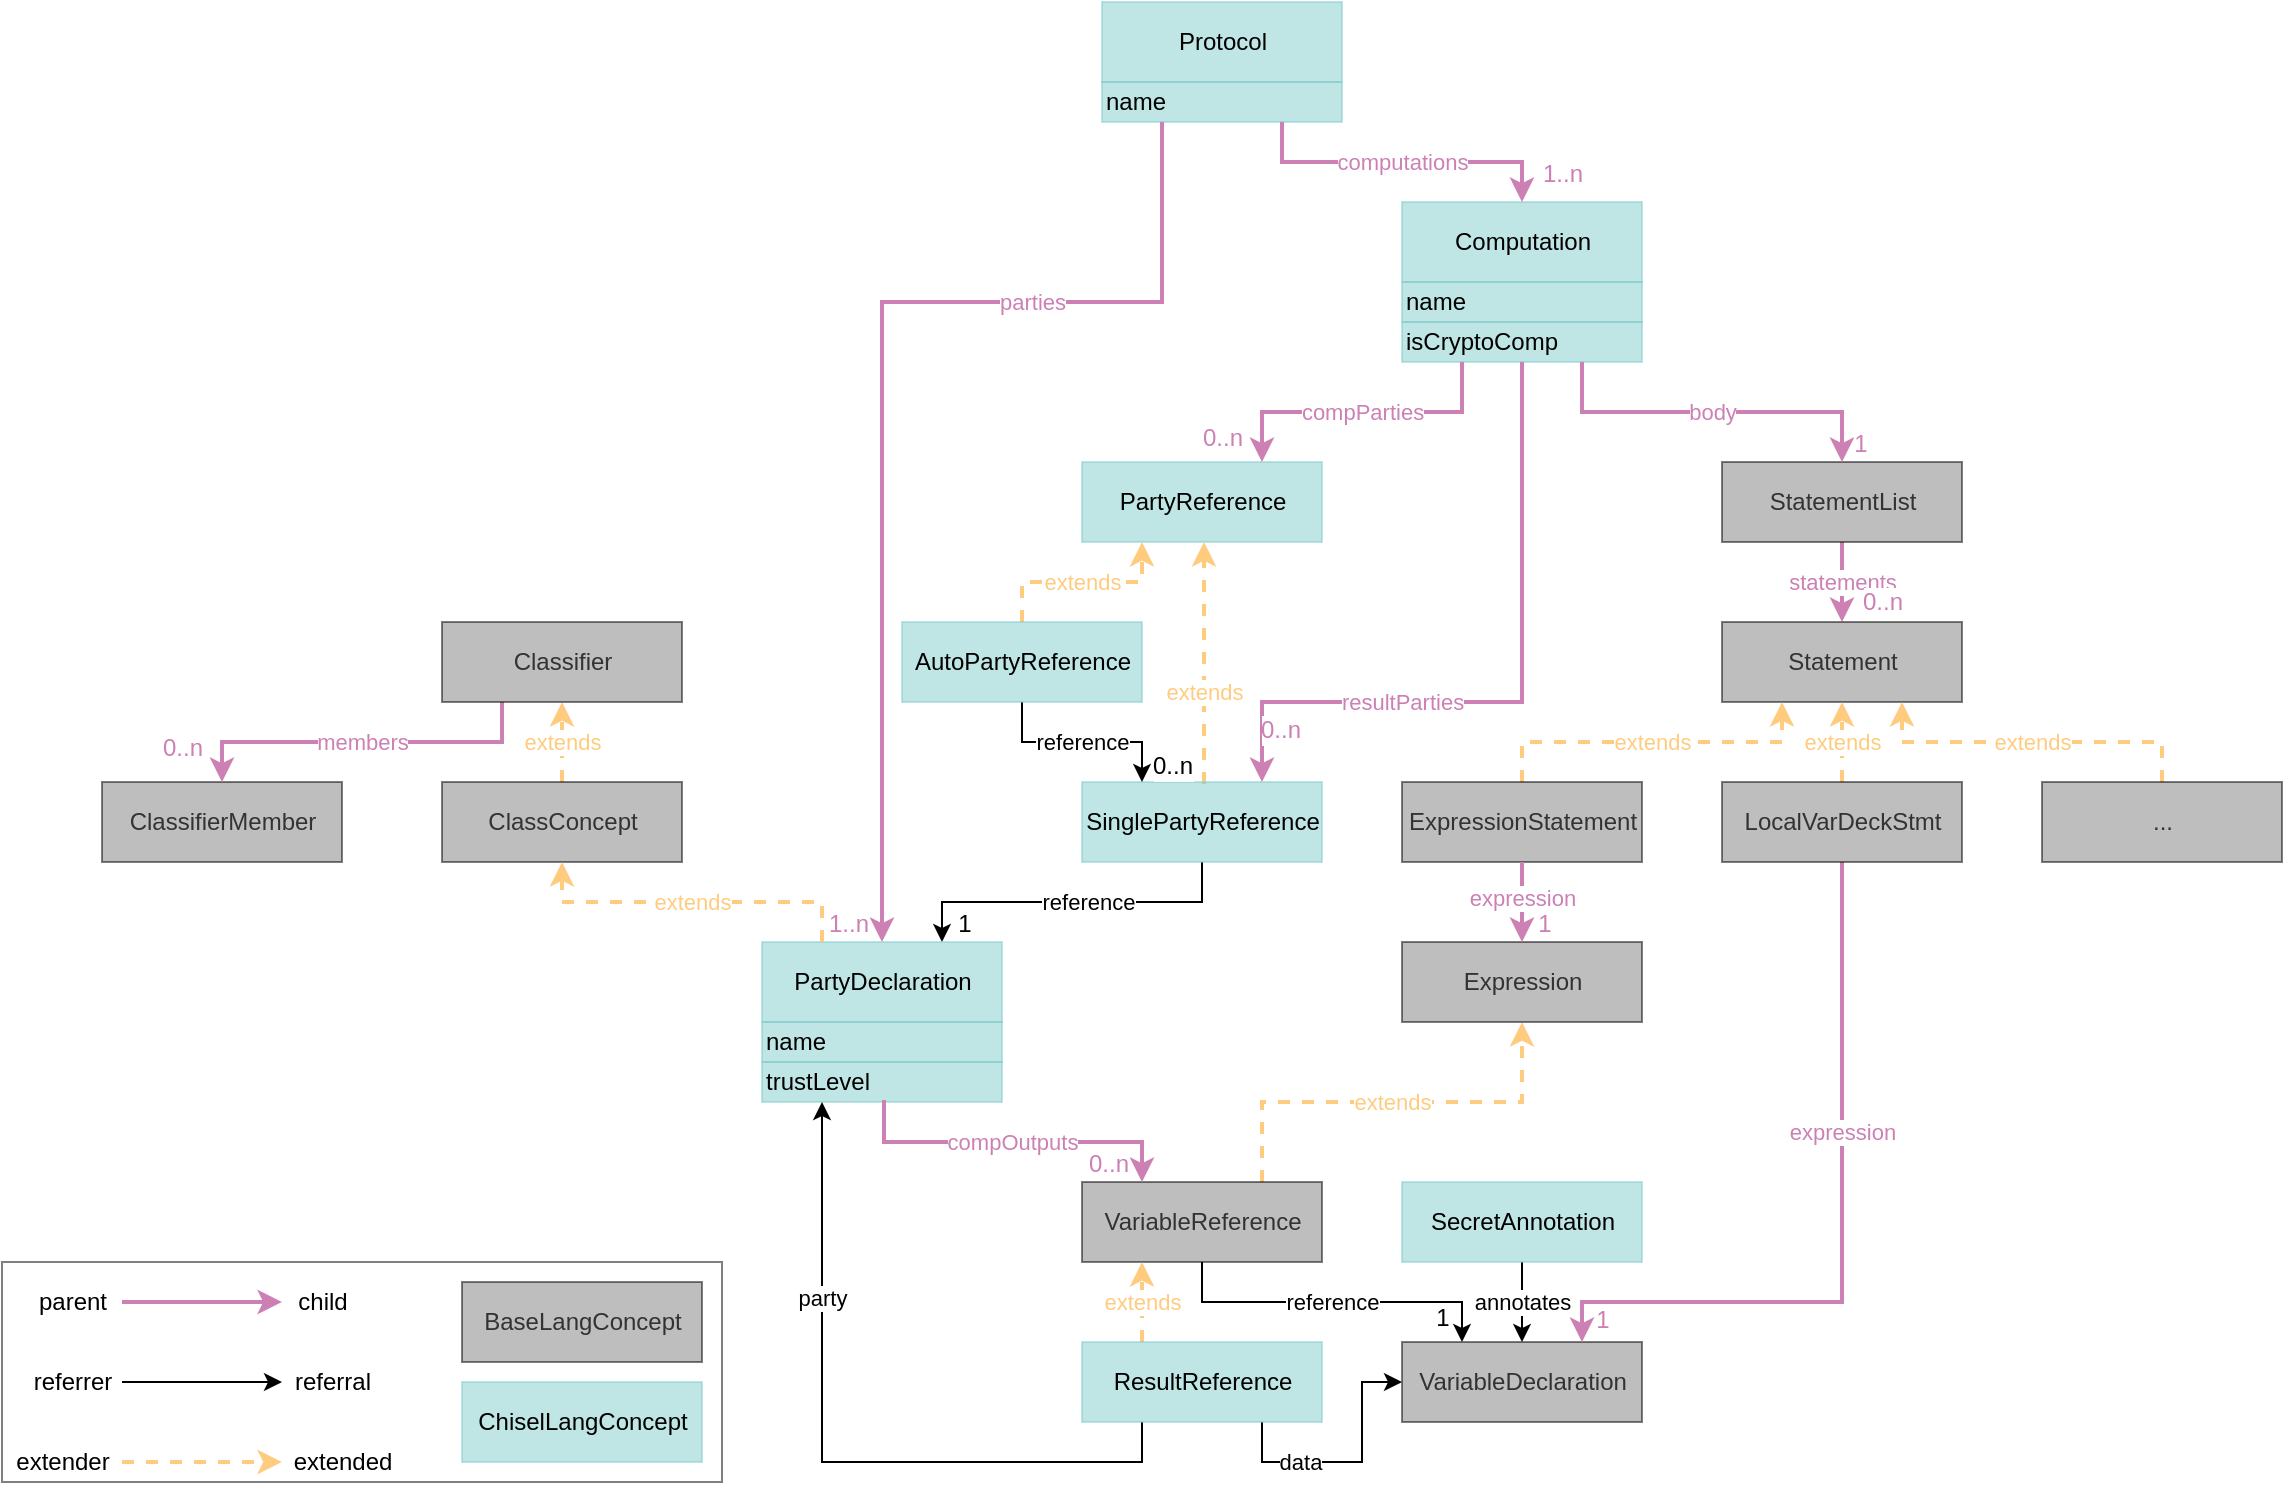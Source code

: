<mxfile version="12.5.3" type="device"><diagram id="C5RBs43oDa-KdzZeNtuy" name="Page-1"><mxGraphModel dx="2178" dy="893" grid="1" gridSize="10" guides="1" tooltips="1" connect="1" arrows="1" fold="1" page="1" pageScale="1" pageWidth="827" pageHeight="1169" math="0" shadow="0"><root><mxCell id="WIyWlLk6GJQsqaUBKTNV-0"/><mxCell id="WIyWlLk6GJQsqaUBKTNV-1" parent="WIyWlLk6GJQsqaUBKTNV-0"/><mxCell id="5RTyx34YN-kH-CKHKLqB-13" value="ClassifierMember" style="html=1;fillColor=#7F7F7F;strokeColor=#000000;fontColor=#333333;opacity=50;" parent="WIyWlLk6GJQsqaUBKTNV-1" vertex="1"><mxGeometry x="-490" y="480" width="120" height="40" as="geometry"/></mxCell><mxCell id="5RTyx34YN-kH-CKHKLqB-48" value="&lt;font color=&quot;#cc80b3&quot;&gt;statements&lt;/font&gt;" style="edgeStyle=orthogonalEdgeStyle;rounded=0;orthogonalLoop=1;jettySize=auto;html=1;exitX=0.5;exitY=1;exitDx=0;exitDy=0;entryX=0.5;entryY=0;entryDx=0;entryDy=0;strokeWidth=2;strokeColor=#CC80B3;" parent="WIyWlLk6GJQsqaUBKTNV-1" source="5RTyx34YN-kH-CKHKLqB-20" target="5RTyx34YN-kH-CKHKLqB-21" edge="1"><mxGeometry relative="1" as="geometry"/></mxCell><mxCell id="5RTyx34YN-kH-CKHKLqB-49" value="0..n" style="text;html=1;align=center;verticalAlign=middle;resizable=0;points=[];labelBackgroundColor=#ffffff;fontColor=#CC80B3;" parent="5RTyx34YN-kH-CKHKLqB-48" vertex="1" connectable="0"><mxGeometry x="0.723" relative="1" as="geometry"><mxPoint x="20" y="-4.45" as="offset"/></mxGeometry></mxCell><mxCell id="5RTyx34YN-kH-CKHKLqB-20" value="StatementList" style="html=1;fillColor=#7F7F7F;strokeColor=#000000;fontColor=#333333;opacity=50;" parent="WIyWlLk6GJQsqaUBKTNV-1" vertex="1"><mxGeometry x="320" y="320" width="120" height="40" as="geometry"/></mxCell><mxCell id="5RTyx34YN-kH-CKHKLqB-21" value="Statement" style="html=1;fillColor=#7F7F7F;strokeColor=#000000;fontColor=#333333;opacity=50;" parent="WIyWlLk6GJQsqaUBKTNV-1" vertex="1"><mxGeometry x="320" y="400" width="120" height="40" as="geometry"/></mxCell><mxCell id="5RTyx34YN-kH-CKHKLqB-24" value="" style="group;fillColor=#80CCCC;strokeColor=#80CCCC;opacity=0;" parent="WIyWlLk6GJQsqaUBKTNV-1" vertex="1" connectable="0"><mxGeometry x="160" y="190" width="120" height="80" as="geometry"/></mxCell><mxCell id="5RTyx34YN-kH-CKHKLqB-11" value="Computation" style="html=1;fillColor=#80CCCC;strokeColor=#80CCCC;opacity=50;" parent="5RTyx34YN-kH-CKHKLqB-24" vertex="1"><mxGeometry width="120" height="40" as="geometry"/></mxCell><mxCell id="5RTyx34YN-kH-CKHKLqB-16" value="isCryptoComp" style="html=1;align=left;fillColor=#80CCCC;strokeColor=#80CCCC;opacity=50;" parent="5RTyx34YN-kH-CKHKLqB-24" vertex="1"><mxGeometry y="60" width="120" height="20" as="geometry"/></mxCell><mxCell id="5RTyx34YN-kH-CKHKLqB-17" value="name" style="html=1;align=left;fillColor=#80CCCC;strokeColor=#80CCCC;opacity=50;" parent="5RTyx34YN-kH-CKHKLqB-24" vertex="1"><mxGeometry y="40" width="120" height="20" as="geometry"/></mxCell><mxCell id="5RTyx34YN-kH-CKHKLqB-25" value="" style="group;fillColor=#80CCCC;strokeColor=#80CCCC;verticalAlign=middle;opacity=0;" parent="WIyWlLk6GJQsqaUBKTNV-1" vertex="1" connectable="0"><mxGeometry x="10" y="90" width="120" height="60" as="geometry"/></mxCell><mxCell id="5RTyx34YN-kH-CKHKLqB-9" value="Protocol" style="html=1;strokeColor=#80CCCC;fillColor=#80CCCC;opacity=50;" parent="5RTyx34YN-kH-CKHKLqB-25" vertex="1"><mxGeometry width="120" height="40" as="geometry"/></mxCell><mxCell id="5RTyx34YN-kH-CKHKLqB-18" value="name" style="html=1;align=left;strokeColor=#80CCCC;fillColor=#80CCCC;opacity=50;" parent="5RTyx34YN-kH-CKHKLqB-25" vertex="1"><mxGeometry y="40" width="120" height="20" as="geometry"/></mxCell><mxCell id="5RTyx34YN-kH-CKHKLqB-61" value="reference" style="edgeStyle=orthogonalEdgeStyle;rounded=0;jumpStyle=none;orthogonalLoop=1;jettySize=auto;html=1;exitX=0.5;exitY=1;exitDx=0;exitDy=0;strokeColor=#000000;entryX=0.75;entryY=0;entryDx=0;entryDy=0;" parent="WIyWlLk6GJQsqaUBKTNV-1" source="5RTyx34YN-kH-CKHKLqB-30" target="5RTyx34YN-kH-CKHKLqB-59" edge="1"><mxGeometry x="-0.091" relative="1" as="geometry"><mxPoint as="offset"/></mxGeometry></mxCell><mxCell id="5RTyx34YN-kH-CKHKLqB-62" value="1" style="text;html=1;align=center;verticalAlign=middle;resizable=0;points=[];labelBackgroundColor=#ffffff;" parent="5RTyx34YN-kH-CKHKLqB-61" vertex="1" connectable="0"><mxGeometry x="0.886" y="-1" relative="1" as="geometry"><mxPoint x="11.28" y="0.33" as="offset"/></mxGeometry></mxCell><mxCell id="5RTyx34YN-kH-CKHKLqB-32" value="PartyReference" style="html=1;fillColor=#80CCCC;strokeColor=#80CCCC;opacity=50;" parent="WIyWlLk6GJQsqaUBKTNV-1" vertex="1"><mxGeometry y="320" width="120" height="40" as="geometry"/></mxCell><mxCell id="5RTyx34YN-kH-CKHKLqB-33" value="&lt;font color=&quot;#cc80b3&quot;&gt;resultParties&lt;/font&gt;" style="edgeStyle=elbowEdgeStyle;rounded=0;orthogonalLoop=1;jettySize=auto;html=1;exitX=0.5;exitY=1;exitDx=0;exitDy=0;entryX=0.75;entryY=0;entryDx=0;entryDy=0;strokeWidth=2;strokeColor=#CC80B3;jumpStyle=none;elbow=vertical;" parent="WIyWlLk6GJQsqaUBKTNV-1" source="5RTyx34YN-kH-CKHKLqB-16" target="5RTyx34YN-kH-CKHKLqB-30" edge="1"><mxGeometry y="-60" relative="1" as="geometry"><mxPoint x="150" y="437" as="targetPoint"/><Array as="points"><mxPoint x="120" y="440"/><mxPoint x="160" y="420"/><mxPoint x="90" y="370"/><mxPoint x="100" y="370"/><mxPoint x="230" y="370"/><mxPoint x="130" y="370"/><mxPoint x="160" y="440"/><mxPoint x="160" y="400"/><mxPoint x="130" y="400"/><mxPoint x="160" y="440"/></Array><mxPoint x="-60" y="60" as="offset"/></mxGeometry></mxCell><mxCell id="5RTyx34YN-kH-CKHKLqB-40" value="0..n" style="text;html=1;align=center;verticalAlign=middle;resizable=0;points=[];labelBackgroundColor=#ffffff;fontColor=#CC80B3;" parent="5RTyx34YN-kH-CKHKLqB-33" vertex="1" connectable="0"><mxGeometry x="0.776" y="-2" relative="1" as="geometry"><mxPoint x="10.5" y="11.86" as="offset"/></mxGeometry></mxCell><mxCell id="5RTyx34YN-kH-CKHKLqB-34" value="&lt;font color=&quot;#cc80b3&quot;&gt;body&lt;/font&gt;" style="edgeStyle=orthogonalEdgeStyle;rounded=0;orthogonalLoop=1;jettySize=auto;html=1;exitX=0.75;exitY=1;exitDx=0;exitDy=0;entryX=0.5;entryY=0;entryDx=0;entryDy=0;strokeWidth=2;strokeColor=#CC80B3;" parent="WIyWlLk6GJQsqaUBKTNV-1" source="5RTyx34YN-kH-CKHKLqB-16" target="5RTyx34YN-kH-CKHKLqB-20" edge="1"><mxGeometry relative="1" as="geometry"/></mxCell><mxCell id="5RTyx34YN-kH-CKHKLqB-39" value="1" style="text;html=1;align=center;verticalAlign=middle;resizable=0;points=[];labelBackgroundColor=#ffffff;fontColor=#CC80B3;" parent="5RTyx34YN-kH-CKHKLqB-34" vertex="1" connectable="0"><mxGeometry x="0.856" y="-1" relative="1" as="geometry"><mxPoint x="10.14" y="4.14" as="offset"/></mxGeometry></mxCell><mxCell id="5RTyx34YN-kH-CKHKLqB-35" value="&lt;font color=&quot;#cc80b3&quot;&gt;compParties&lt;/font&gt;" style="edgeStyle=orthogonalEdgeStyle;rounded=0;orthogonalLoop=1;jettySize=auto;html=1;exitX=0.25;exitY=1;exitDx=0;exitDy=0;entryX=0.75;entryY=0;entryDx=0;entryDy=0;strokeWidth=2;strokeColor=#CC80B3;" parent="WIyWlLk6GJQsqaUBKTNV-1" source="5RTyx34YN-kH-CKHKLqB-16" target="5RTyx34YN-kH-CKHKLqB-32" edge="1"><mxGeometry relative="1" as="geometry"><mxPoint as="offset"/></mxGeometry></mxCell><mxCell id="5RTyx34YN-kH-CKHKLqB-41" value="0..n" style="text;html=1;align=center;verticalAlign=middle;resizable=0;points=[];labelBackgroundColor=#ffffff;fontColor=#CC80B3;" parent="5RTyx34YN-kH-CKHKLqB-35" vertex="1" connectable="0"><mxGeometry x="0.9" y="-1" relative="1" as="geometry"><mxPoint x="-19.08" y="-4.98" as="offset"/></mxGeometry></mxCell><mxCell id="5RTyx34YN-kH-CKHKLqB-52" value="&lt;font color=&quot;#ffcc7f&quot;&gt;extends&lt;/font&gt;" style="edgeStyle=orthogonalEdgeStyle;rounded=0;orthogonalLoop=1;jettySize=auto;html=1;exitX=0.5;exitY=0;exitDx=0;exitDy=0;jumpStyle=none;strokeColor=#FFCC7F;dashed=1;strokeWidth=2;" parent="WIyWlLk6GJQsqaUBKTNV-1" source="5RTyx34YN-kH-CKHKLqB-30" edge="1"><mxGeometry x="-0.231" relative="1" as="geometry"><mxPoint x="61" y="360" as="targetPoint"/><Array as="points"><mxPoint x="61" y="480"/><mxPoint x="61" y="360"/></Array><mxPoint as="offset"/></mxGeometry></mxCell><mxCell id="5RTyx34YN-kH-CKHKLqB-30" value="SinglePartyReference" style="html=1;fillColor=#80CCCC;strokeColor=#80CCCC;opacity=50;" parent="WIyWlLk6GJQsqaUBKTNV-1" vertex="1"><mxGeometry y="480" width="120" height="40" as="geometry"/></mxCell><mxCell id="5RTyx34YN-kH-CKHKLqB-51" value="&lt;font color=&quot;#ffcc7f&quot;&gt;extends&lt;/font&gt;" style="edgeStyle=orthogonalEdgeStyle;rounded=0;orthogonalLoop=1;jettySize=auto;html=1;entryX=0.25;entryY=1;entryDx=0;entryDy=0;jumpStyle=none;strokeColor=#FFCC7F;dashed=1;exitX=0.5;exitY=0;exitDx=0;exitDy=0;strokeWidth=2;" parent="WIyWlLk6GJQsqaUBKTNV-1" source="5RTyx34YN-kH-CKHKLqB-46" target="5RTyx34YN-kH-CKHKLqB-32" edge="1"><mxGeometry x="-0.012" relative="1" as="geometry"><mxPoint x="-40" y="440" as="sourcePoint"/><Array as="points"><mxPoint x="-30" y="380"/><mxPoint x="30" y="380"/></Array><mxPoint as="offset"/></mxGeometry></mxCell><mxCell id="5RTyx34YN-kH-CKHKLqB-83" value="reference" style="edgeStyle=orthogonalEdgeStyle;rounded=0;jumpStyle=none;orthogonalLoop=1;jettySize=auto;html=1;exitX=0.5;exitY=1;exitDx=0;exitDy=0;entryX=0.25;entryY=0;entryDx=0;entryDy=0;strokeColor=#000000;" parent="WIyWlLk6GJQsqaUBKTNV-1" source="5RTyx34YN-kH-CKHKLqB-46" target="5RTyx34YN-kH-CKHKLqB-30" edge="1"><mxGeometry relative="1" as="geometry"><mxPoint as="offset"/></mxGeometry></mxCell><mxCell id="5RTyx34YN-kH-CKHKLqB-84" value="0..n" style="text;html=1;align=center;verticalAlign=middle;resizable=0;points=[];labelBackgroundColor=#ffffff;" parent="5RTyx34YN-kH-CKHKLqB-83" vertex="1" connectable="0"><mxGeometry x="0.869" relative="1" as="geometry"><mxPoint x="15.06" y="-2" as="offset"/></mxGeometry></mxCell><mxCell id="5RTyx34YN-kH-CKHKLqB-46" value="AutoPartyReference" style="html=1;fillColor=#80CCCC;strokeColor=#80CCCC;opacity=50;" parent="WIyWlLk6GJQsqaUBKTNV-1" vertex="1"><mxGeometry x="-90" y="400" width="120" height="40" as="geometry"/></mxCell><mxCell id="5RTyx34YN-kH-CKHKLqB-53" value="&lt;font color=&quot;#cc80b3&quot;&gt;computations&lt;/font&gt;" style="edgeStyle=orthogonalEdgeStyle;rounded=0;jumpStyle=none;orthogonalLoop=1;jettySize=auto;html=1;exitX=0.75;exitY=1;exitDx=0;exitDy=0;entryX=0.5;entryY=0;entryDx=0;entryDy=0;strokeColor=#CC80B3;strokeWidth=2;" parent="WIyWlLk6GJQsqaUBKTNV-1" source="5RTyx34YN-kH-CKHKLqB-18" target="5RTyx34YN-kH-CKHKLqB-11" edge="1"><mxGeometry relative="1" as="geometry"/></mxCell><mxCell id="5RTyx34YN-kH-CKHKLqB-54" value="1..n" style="text;html=1;align=center;verticalAlign=middle;resizable=0;points=[];labelBackgroundColor=#ffffff;fontColor=#CC80B3;" parent="5RTyx34YN-kH-CKHKLqB-53" vertex="1" connectable="0"><mxGeometry x="0.866" relative="1" as="geometry"><mxPoint x="19.96" y="-3.43" as="offset"/></mxGeometry></mxCell><mxCell id="5RTyx34YN-kH-CKHKLqB-55" value="&lt;font color=&quot;#cc80b3&quot;&gt;parties&lt;/font&gt;" style="edgeStyle=orthogonalEdgeStyle;rounded=0;jumpStyle=none;orthogonalLoop=1;jettySize=auto;html=1;exitX=0.25;exitY=1;exitDx=0;exitDy=0;entryX=0.5;entryY=0;entryDx=0;entryDy=0;strokeColor=#CC80B3;strokeWidth=2;" parent="WIyWlLk6GJQsqaUBKTNV-1" source="5RTyx34YN-kH-CKHKLqB-18" target="5RTyx34YN-kH-CKHKLqB-59" edge="1"><mxGeometry x="-0.429" relative="1" as="geometry"><Array as="points"><mxPoint x="41" y="240"/><mxPoint x="-99" y="240"/></Array><mxPoint as="offset"/></mxGeometry></mxCell><mxCell id="5RTyx34YN-kH-CKHKLqB-56" value="1..n" style="text;html=1;align=center;verticalAlign=middle;resizable=0;points=[];labelBackgroundColor=#ffffff;fontColor=#CC80B3;" parent="5RTyx34YN-kH-CKHKLqB-55" vertex="1" connectable="0"><mxGeometry x="0.945" y="-1" relative="1" as="geometry"><mxPoint x="-15.98" y="6.0" as="offset"/></mxGeometry></mxCell><mxCell id="5RTyx34YN-kH-CKHKLqB-65" value="" style="group;fillColor=#80CCCC;strokeColor=#80CCCC;verticalAlign=middle;opacity=0;" parent="WIyWlLk6GJQsqaUBKTNV-1" vertex="1" connectable="0"><mxGeometry x="-160" y="560" width="120" height="80" as="geometry"/></mxCell><mxCell id="5RTyx34YN-kH-CKHKLqB-63" value="trustLevel" style="html=1;align=left;strokeColor=#80CCCC;fillColor=#80CCCC;opacity=50;" parent="5RTyx34YN-kH-CKHKLqB-65" vertex="1"><mxGeometry y="60" width="120" height="20" as="geometry"/></mxCell><mxCell id="5RTyx34YN-kH-CKHKLqB-59" value="PartyDeclaration" style="html=1;strokeColor=#80CCCC;fillColor=#80CCCC;opacity=50;" parent="5RTyx34YN-kH-CKHKLqB-65" vertex="1"><mxGeometry width="120" height="40" as="geometry"/></mxCell><mxCell id="5RTyx34YN-kH-CKHKLqB-60" value="name" style="html=1;align=left;strokeColor=#80CCCC;fillColor=#80CCCC;opacity=50;" parent="5RTyx34YN-kH-CKHKLqB-65" vertex="1"><mxGeometry y="40" width="120" height="20" as="geometry"/></mxCell><mxCell id="5RTyx34YN-kH-CKHKLqB-74" value="reference" style="edgeStyle=orthogonalEdgeStyle;rounded=0;jumpStyle=none;orthogonalLoop=1;jettySize=auto;html=1;strokeColor=#000000;entryX=0.25;entryY=0;entryDx=0;entryDy=0;" parent="WIyWlLk6GJQsqaUBKTNV-1" source="5RTyx34YN-kH-CKHKLqB-66" target="5RTyx34YN-kH-CKHKLqB-73" edge="1"><mxGeometry relative="1" as="geometry"><Array as="points"><mxPoint x="130" y="740"/><mxPoint x="210" y="740"/></Array></mxGeometry></mxCell><mxCell id="5RTyx34YN-kH-CKHKLqB-125" value="1" style="text;html=1;align=center;verticalAlign=middle;resizable=0;points=[];labelBackgroundColor=#ffffff;" parent="5RTyx34YN-kH-CKHKLqB-74" vertex="1" connectable="0"><mxGeometry x="0.913" relative="1" as="geometry"><mxPoint x="-10.06" y="-4.68" as="offset"/></mxGeometry></mxCell><mxCell id="5RTyx34YN-kH-CKHKLqB-90" value="&lt;font color=&quot;#ffcc7f&quot;&gt;extends&lt;/font&gt;" style="edgeStyle=orthogonalEdgeStyle;rounded=0;jumpStyle=none;orthogonalLoop=1;jettySize=auto;html=1;exitX=0.75;exitY=0;exitDx=0;exitDy=0;entryX=0.5;entryY=1;entryDx=0;entryDy=0;dashed=1;strokeColor=#FFCC7F;strokeWidth=2;" parent="WIyWlLk6GJQsqaUBKTNV-1" source="5RTyx34YN-kH-CKHKLqB-66" target="5RTyx34YN-kH-CKHKLqB-89" edge="1"><mxGeometry relative="1" as="geometry"><mxPoint as="offset"/></mxGeometry></mxCell><mxCell id="5RTyx34YN-kH-CKHKLqB-66" value="VariableReference" style="html=1;fillColor=#7F7F7F;strokeColor=#000000;fontColor=#333333;opacity=50;" parent="WIyWlLk6GJQsqaUBKTNV-1" vertex="1"><mxGeometry y="680" width="120" height="40" as="geometry"/></mxCell><mxCell id="5RTyx34YN-kH-CKHKLqB-67" value="&lt;font color=&quot;#cc80b3&quot;&gt;members&lt;/font&gt;" style="edgeStyle=orthogonalEdgeStyle;rounded=0;jumpStyle=none;orthogonalLoop=1;jettySize=auto;html=1;exitX=0.25;exitY=1;exitDx=0;exitDy=0;strokeColor=#CC80B3;strokeWidth=2;entryX=0.5;entryY=0;entryDx=0;entryDy=0;" parent="WIyWlLk6GJQsqaUBKTNV-1" source="5RTyx34YN-kH-CKHKLqB-129" target="5RTyx34YN-kH-CKHKLqB-13" edge="1"><mxGeometry relative="1" as="geometry"><mxPoint x="-330" y="500" as="targetPoint"/></mxGeometry></mxCell><mxCell id="5RTyx34YN-kH-CKHKLqB-130" value="0..n" style="text;html=1;align=center;verticalAlign=middle;resizable=0;points=[];labelBackgroundColor=#ffffff;fontColor=#CC80B3;" parent="5RTyx34YN-kH-CKHKLqB-67" vertex="1" connectable="0"><mxGeometry x="0.863" y="-1" relative="1" as="geometry"><mxPoint x="-19.09" y="-4.46" as="offset"/></mxGeometry></mxCell><mxCell id="5RTyx34YN-kH-CKHKLqB-68" value="&lt;font color=&quot;#cc80b3&quot;&gt;compOutputs&lt;/font&gt;" style="edgeStyle=orthogonalEdgeStyle;rounded=0;jumpStyle=none;orthogonalLoop=1;jettySize=auto;html=1;strokeColor=#CC80B3;strokeWidth=2;exitX=0.5;exitY=1;exitDx=0;exitDy=0;" parent="WIyWlLk6GJQsqaUBKTNV-1" edge="1" source="5RTyx34YN-kH-CKHKLqB-63"><mxGeometry relative="1" as="geometry"><mxPoint x="-120" y="640" as="sourcePoint"/><Array as="points"><mxPoint x="-99" y="660"/><mxPoint x="30" y="660"/></Array><mxPoint x="30" y="680" as="targetPoint"/></mxGeometry></mxCell><mxCell id="5RTyx34YN-kH-CKHKLqB-126" value="0..n" style="text;html=1;align=center;verticalAlign=middle;resizable=0;points=[];labelBackgroundColor=#ffffff;fontColor=#CC80B3;" parent="5RTyx34YN-kH-CKHKLqB-68" vertex="1" connectable="0"><mxGeometry x="0.923" relative="1" as="geometry"><mxPoint x="-16.88" y="-2.61" as="offset"/></mxGeometry></mxCell><mxCell id="5RTyx34YN-kH-CKHKLqB-73" value="VariableDeclaration" style="html=1;fillColor=#7F7F7F;strokeColor=#000000;fontColor=#333333;opacity=50;" parent="WIyWlLk6GJQsqaUBKTNV-1" vertex="1"><mxGeometry x="160" y="760" width="120" height="40" as="geometry"/></mxCell><mxCell id="5RTyx34YN-kH-CKHKLqB-78" value="annotates" style="edgeStyle=orthogonalEdgeStyle;rounded=0;jumpStyle=none;orthogonalLoop=1;jettySize=auto;html=1;exitX=0.5;exitY=1;exitDx=0;exitDy=0;entryX=0.5;entryY=0;entryDx=0;entryDy=0;strokeColor=#000000;" parent="WIyWlLk6GJQsqaUBKTNV-1" source="5RTyx34YN-kH-CKHKLqB-77" target="5RTyx34YN-kH-CKHKLqB-73" edge="1"><mxGeometry relative="1" as="geometry"/></mxCell><mxCell id="5RTyx34YN-kH-CKHKLqB-77" value="SecretAnnotation" style="html=1;fillColor=#80CCCC;strokeColor=#80CCCC;opacity=50;" parent="WIyWlLk6GJQsqaUBKTNV-1" vertex="1"><mxGeometry x="160" y="680" width="120" height="40" as="geometry"/></mxCell><mxCell id="5RTyx34YN-kH-CKHKLqB-87" value="&lt;font color=&quot;#ffcc7f&quot;&gt;extends&lt;/font&gt;" style="edgeStyle=orthogonalEdgeStyle;rounded=0;jumpStyle=none;orthogonalLoop=1;jettySize=auto;html=1;exitX=0.25;exitY=0;exitDx=0;exitDy=0;entryX=0.25;entryY=1;entryDx=0;entryDy=0;strokeColor=#FFCC7F;strokeWidth=2;dashed=1;" parent="WIyWlLk6GJQsqaUBKTNV-1" source="5RTyx34YN-kH-CKHKLqB-86" target="5RTyx34YN-kH-CKHKLqB-66" edge="1"><mxGeometry relative="1" as="geometry"/></mxCell><mxCell id="5RTyx34YN-kH-CKHKLqB-137" value="party" style="edgeStyle=orthogonalEdgeStyle;rounded=0;jumpStyle=none;orthogonalLoop=1;jettySize=auto;html=1;exitX=0.25;exitY=1;exitDx=0;exitDy=0;entryX=0.25;entryY=1;entryDx=0;entryDy=0;strokeColor=#000000;strokeWidth=1;" parent="WIyWlLk6GJQsqaUBKTNV-1" source="5RTyx34YN-kH-CKHKLqB-86" target="5RTyx34YN-kH-CKHKLqB-63" edge="1"><mxGeometry x="0.457" relative="1" as="geometry"><mxPoint as="offset"/></mxGeometry></mxCell><mxCell id="5RTyx34YN-kH-CKHKLqB-138" value="data" style="edgeStyle=orthogonalEdgeStyle;rounded=0;jumpStyle=none;orthogonalLoop=1;jettySize=auto;html=1;exitX=0.75;exitY=1;exitDx=0;exitDy=0;entryX=0;entryY=0.5;entryDx=0;entryDy=0;strokeColor=#000000;strokeWidth=1;" parent="WIyWlLk6GJQsqaUBKTNV-1" source="5RTyx34YN-kH-CKHKLqB-86" target="5RTyx34YN-kH-CKHKLqB-73" edge="1"><mxGeometry x="-0.402" relative="1" as="geometry"><mxPoint as="offset"/></mxGeometry></mxCell><mxCell id="5RTyx34YN-kH-CKHKLqB-86" value="ResultReference" style="html=1;fillColor=#80CCCC;strokeColor=#80CCCC;opacity=50;" parent="WIyWlLk6GJQsqaUBKTNV-1" vertex="1"><mxGeometry y="760" width="120" height="40" as="geometry"/></mxCell><mxCell id="5RTyx34YN-kH-CKHKLqB-92" value="&lt;font color=&quot;#ffcc7f&quot;&gt;extends&lt;/font&gt;" style="edgeStyle=orthogonalEdgeStyle;rounded=0;jumpStyle=none;orthogonalLoop=1;jettySize=auto;html=1;exitX=0.5;exitY=0;exitDx=0;exitDy=0;entryX=0.25;entryY=1;entryDx=0;entryDy=0;dashed=1;strokeColor=#FFCC7F;strokeWidth=2;" parent="WIyWlLk6GJQsqaUBKTNV-1" source="5RTyx34YN-kH-CKHKLqB-91" target="5RTyx34YN-kH-CKHKLqB-21" edge="1"><mxGeometry relative="1" as="geometry"><mxPoint as="offset"/></mxGeometry></mxCell><mxCell id="5RTyx34YN-kH-CKHKLqB-91" value="ExpressionStatement" style="html=1;fillColor=#7F7F7F;strokeColor=#000000;fontColor=#333333;opacity=50;" parent="WIyWlLk6GJQsqaUBKTNV-1" vertex="1"><mxGeometry x="160" y="480" width="120" height="40" as="geometry"/></mxCell><mxCell id="5RTyx34YN-kH-CKHKLqB-96" value="&lt;font color=&quot;#ffcc7f&quot;&gt;extends&lt;/font&gt;" style="edgeStyle=orthogonalEdgeStyle;rounded=0;jumpStyle=none;orthogonalLoop=1;jettySize=auto;html=1;exitX=0.5;exitY=0;exitDx=0;exitDy=0;entryX=0.5;entryY=1;entryDx=0;entryDy=0;strokeColor=#FFCC7F;strokeWidth=2;dashed=1;" parent="WIyWlLk6GJQsqaUBKTNV-1" source="5RTyx34YN-kH-CKHKLqB-95" target="5RTyx34YN-kH-CKHKLqB-21" edge="1"><mxGeometry relative="1" as="geometry"/></mxCell><mxCell id="5RTyx34YN-kH-CKHKLqB-101" value="&lt;font color=&quot;#cc80b3&quot;&gt;expression&lt;/font&gt;" style="edgeStyle=orthogonalEdgeStyle;rounded=0;jumpStyle=none;orthogonalLoop=1;jettySize=auto;html=1;exitX=0.5;exitY=1;exitDx=0;exitDy=0;strokeColor=#CC80B3;strokeWidth=2;entryX=0.75;entryY=0;entryDx=0;entryDy=0;" parent="WIyWlLk6GJQsqaUBKTNV-1" source="5RTyx34YN-kH-CKHKLqB-95" target="5RTyx34YN-kH-CKHKLqB-73" edge="1"><mxGeometry x="-0.272" relative="1" as="geometry"><mxPoint x="180" y="877" as="targetPoint"/><Array as="points"><mxPoint x="360" y="740"/><mxPoint x="260" y="740"/></Array><mxPoint as="offset"/></mxGeometry></mxCell><mxCell id="5RTyx34YN-kH-CKHKLqB-124" value="1" style="text;html=1;align=center;verticalAlign=middle;resizable=0;points=[];labelBackgroundColor=#ffffff;fontColor=#CC80B3;" parent="5RTyx34YN-kH-CKHKLqB-101" vertex="1" connectable="0"><mxGeometry x="0.959" relative="1" as="geometry"><mxPoint x="10.02" y="-3.27" as="offset"/></mxGeometry></mxCell><mxCell id="5RTyx34YN-kH-CKHKLqB-95" value="LocalVarDeckStmt" style="html=1;fillColor=#7F7F7F;strokeColor=#000000;fontColor=#333333;opacity=50;" parent="WIyWlLk6GJQsqaUBKTNV-1" vertex="1"><mxGeometry x="320" y="480" width="120" height="40" as="geometry"/></mxCell><mxCell id="5RTyx34YN-kH-CKHKLqB-98" value="&lt;font color=&quot;#ffcc7f&quot;&gt;extends&lt;/font&gt;" style="edgeStyle=orthogonalEdgeStyle;rounded=0;jumpStyle=none;orthogonalLoop=1;jettySize=auto;html=1;exitX=0.5;exitY=0;exitDx=0;exitDy=0;entryX=0.75;entryY=1;entryDx=0;entryDy=0;dashed=1;strokeColor=#FFCC7F;strokeWidth=2;" parent="WIyWlLk6GJQsqaUBKTNV-1" source="5RTyx34YN-kH-CKHKLqB-97" target="5RTyx34YN-kH-CKHKLqB-21" edge="1"><mxGeometry relative="1" as="geometry"/></mxCell><mxCell id="5RTyx34YN-kH-CKHKLqB-97" value="..." style="html=1;fillColor=#7F7F7F;strokeColor=#000000;fontColor=#333333;opacity=50;" parent="WIyWlLk6GJQsqaUBKTNV-1" vertex="1"><mxGeometry x="480" y="480" width="120" height="40" as="geometry"/></mxCell><mxCell id="5RTyx34YN-kH-CKHKLqB-121" value="" style="group;fontColor=#333333;verticalAlign=middle;fillColor=none;opacity=50;gradientColor=#ffffff;strokeColor=#000000;" parent="WIyWlLk6GJQsqaUBKTNV-1" vertex="1" connectable="0"><mxGeometry x="-540" y="720" width="360" height="110" as="geometry"/></mxCell><mxCell id="5RTyx34YN-kH-CKHKLqB-106" value="" style="endArrow=classic;html=1;strokeColor=#CC80B3;strokeWidth=2;" parent="5RTyx34YN-kH-CKHKLqB-121" edge="1"><mxGeometry width="50" height="50" relative="1" as="geometry"><mxPoint x="60" y="20" as="sourcePoint"/><mxPoint x="140" y="20" as="targetPoint"/></mxGeometry></mxCell><mxCell id="5RTyx34YN-kH-CKHKLqB-107" value="child" style="text;html=1;align=center;verticalAlign=middle;resizable=0;points=[];autosize=1;" parent="5RTyx34YN-kH-CKHKLqB-121" vertex="1"><mxGeometry x="140" y="10" width="40" height="20" as="geometry"/></mxCell><mxCell id="5RTyx34YN-kH-CKHKLqB-112" value="parent" style="text;html=1;align=center;verticalAlign=middle;resizable=0;points=[];autosize=1;" parent="5RTyx34YN-kH-CKHKLqB-121" vertex="1"><mxGeometry x="10" y="10" width="50" height="20" as="geometry"/></mxCell><mxCell id="5RTyx34YN-kH-CKHKLqB-113" value="" style="endArrow=classic;html=1;strokeColor=#000000;strokeWidth=1;" parent="5RTyx34YN-kH-CKHKLqB-121" edge="1"><mxGeometry width="50" height="50" relative="1" as="geometry"><mxPoint x="60" y="60" as="sourcePoint"/><mxPoint x="140" y="60" as="targetPoint"/></mxGeometry></mxCell><mxCell id="5RTyx34YN-kH-CKHKLqB-114" value="referral" style="text;html=1;align=center;verticalAlign=middle;resizable=0;points=[];autosize=1;" parent="5RTyx34YN-kH-CKHKLqB-121" vertex="1"><mxGeometry x="140" y="50" width="50" height="20" as="geometry"/></mxCell><mxCell id="5RTyx34YN-kH-CKHKLqB-115" value="referrer" style="text;html=1;align=center;verticalAlign=middle;resizable=0;points=[];autosize=1;" parent="5RTyx34YN-kH-CKHKLqB-121" vertex="1"><mxGeometry x="10" y="50" width="50" height="20" as="geometry"/></mxCell><mxCell id="5RTyx34YN-kH-CKHKLqB-116" value="" style="endArrow=classic;html=1;strokeColor=#FFCC7F;strokeWidth=2;dashed=1;" parent="5RTyx34YN-kH-CKHKLqB-121" edge="1"><mxGeometry width="50" height="50" relative="1" as="geometry"><mxPoint x="60" y="100" as="sourcePoint"/><mxPoint x="140" y="100" as="targetPoint"/></mxGeometry></mxCell><mxCell id="5RTyx34YN-kH-CKHKLqB-117" value="extended" style="text;html=1;align=center;verticalAlign=middle;resizable=0;points=[];autosize=1;" parent="5RTyx34YN-kH-CKHKLqB-121" vertex="1"><mxGeometry x="140" y="90" width="60" height="20" as="geometry"/></mxCell><mxCell id="5RTyx34YN-kH-CKHKLqB-118" value="extender" style="text;html=1;align=center;verticalAlign=middle;resizable=0;points=[];autosize=1;" parent="5RTyx34YN-kH-CKHKLqB-121" vertex="1"><mxGeometry y="90" width="60" height="20" as="geometry"/></mxCell><mxCell id="5RTyx34YN-kH-CKHKLqB-119" value="BaseLangConcept" style="html=1;fillColor=#7F7F7F;strokeColor=#000000;fontColor=#333333;opacity=50;" parent="5RTyx34YN-kH-CKHKLqB-121" vertex="1"><mxGeometry x="230" y="10" width="120" height="40" as="geometry"/></mxCell><mxCell id="5RTyx34YN-kH-CKHKLqB-120" value="ChiselLangConcept" style="html=1;strokeColor=#80CCCC;fillColor=#80CCCC;opacity=50;" parent="5RTyx34YN-kH-CKHKLqB-121" vertex="1"><mxGeometry x="230" y="60" width="120" height="40" as="geometry"/></mxCell><mxCell id="5RTyx34YN-kH-CKHKLqB-89" value="Expression" style="html=1;fillColor=#7F7F7F;strokeColor=#000000;fontColor=#333333;opacity=50;" parent="WIyWlLk6GJQsqaUBKTNV-1" vertex="1"><mxGeometry x="160" y="560" width="120" height="40" as="geometry"/></mxCell><mxCell id="5RTyx34YN-kH-CKHKLqB-123" value="&lt;font color=&quot;#cc80b3&quot;&gt;expression&lt;/font&gt;" style="edgeStyle=orthogonalEdgeStyle;rounded=0;jumpStyle=none;orthogonalLoop=1;jettySize=auto;html=1;exitX=0.5;exitY=1;exitDx=0;exitDy=0;strokeColor=#CC80B3;strokeWidth=2;" parent="WIyWlLk6GJQsqaUBKTNV-1" source="5RTyx34YN-kH-CKHKLqB-91" target="5RTyx34YN-kH-CKHKLqB-89" edge="1"><mxGeometry x="-0.091" relative="1" as="geometry"><mxPoint x="230.333" y="519.833" as="sourcePoint"/><mxPoint x="200.333" y="639.833" as="targetPoint"/><Array as="points"/><mxPoint as="offset"/></mxGeometry></mxCell><mxCell id="5RTyx34YN-kH-CKHKLqB-127" value="1" style="text;html=1;align=center;verticalAlign=middle;resizable=0;points=[];labelBackgroundColor=#ffffff;fontColor=#CC80B3;" parent="5RTyx34YN-kH-CKHKLqB-123" vertex="1" connectable="0"><mxGeometry x="0.698" relative="1" as="geometry"><mxPoint x="11" y="-2.97" as="offset"/></mxGeometry></mxCell><mxCell id="5RTyx34YN-kH-CKHKLqB-132" value="&lt;font color=&quot;#ffcc7f&quot;&gt;extends&lt;/font&gt;" style="edgeStyle=orthogonalEdgeStyle;rounded=0;jumpStyle=none;orthogonalLoop=1;jettySize=auto;html=1;exitX=0.5;exitY=0;exitDx=0;exitDy=0;entryX=0.5;entryY=1;entryDx=0;entryDy=0;dashed=1;strokeColor=#FFCC7F;strokeWidth=2;" parent="WIyWlLk6GJQsqaUBKTNV-1" source="5RTyx34YN-kH-CKHKLqB-128" target="5RTyx34YN-kH-CKHKLqB-129" edge="1"><mxGeometry relative="1" as="geometry"/></mxCell><mxCell id="5RTyx34YN-kH-CKHKLqB-128" value="ClassConcept" style="html=1;fillColor=#7F7F7F;strokeColor=#000000;fontColor=#333333;opacity=50;" parent="WIyWlLk6GJQsqaUBKTNV-1" vertex="1"><mxGeometry x="-320" y="480" width="120" height="40" as="geometry"/></mxCell><mxCell id="5RTyx34YN-kH-CKHKLqB-129" value="Classifier" style="html=1;fillColor=#7F7F7F;strokeColor=#000000;fontColor=#333333;opacity=50;" parent="WIyWlLk6GJQsqaUBKTNV-1" vertex="1"><mxGeometry x="-320" y="400" width="120" height="40" as="geometry"/></mxCell><mxCell id="5RTyx34YN-kH-CKHKLqB-133" value="&lt;font color=&quot;#ffcc7f&quot;&gt;extends&lt;/font&gt;" style="edgeStyle=orthogonalEdgeStyle;rounded=0;jumpStyle=none;orthogonalLoop=1;jettySize=auto;html=1;exitX=0.25;exitY=0;exitDx=0;exitDy=0;entryX=0.5;entryY=1;entryDx=0;entryDy=0;dashed=1;strokeColor=#FFCC7F;strokeWidth=2;" parent="WIyWlLk6GJQsqaUBKTNV-1" source="5RTyx34YN-kH-CKHKLqB-59" target="5RTyx34YN-kH-CKHKLqB-128" edge="1"><mxGeometry relative="1" as="geometry"/></mxCell></root></mxGraphModel></diagram></mxfile>